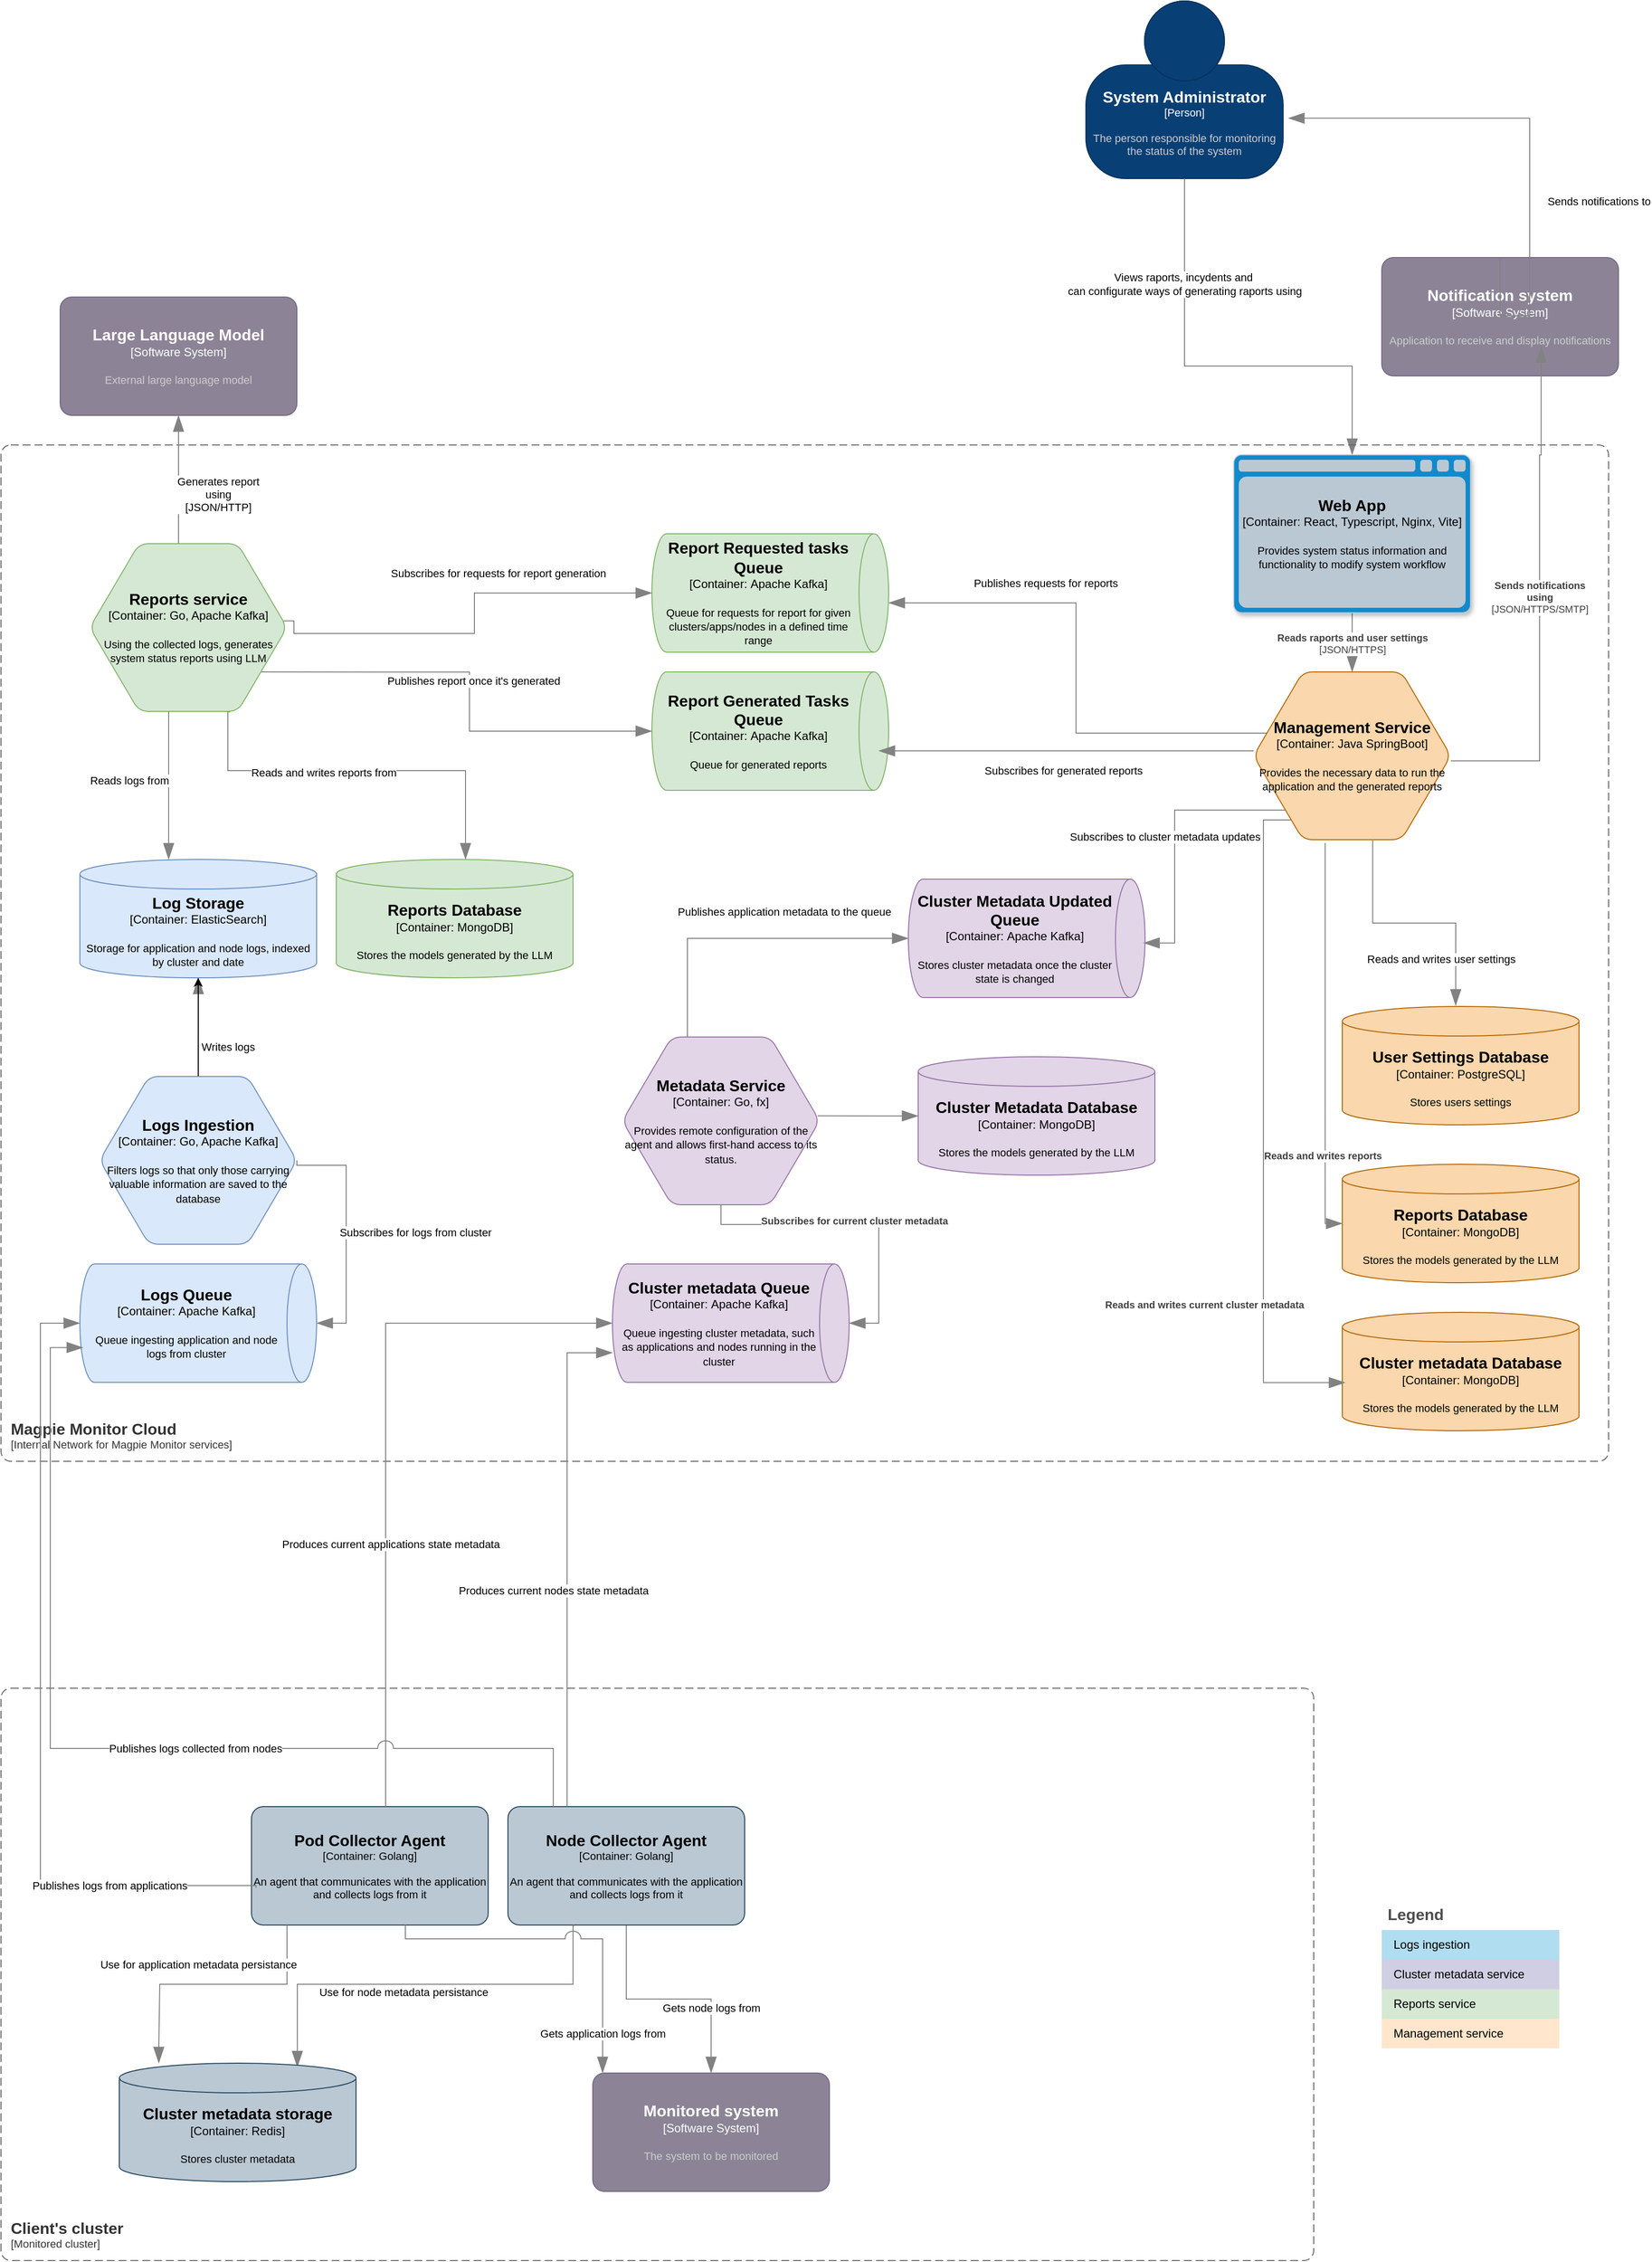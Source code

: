 <mxfile version="24.9.0">
  <diagram name="Strona-1" id="r-6NvSKqyRKvIeXgEale">
    <mxGraphModel dx="5794" dy="6162" grid="1" gridSize="10" guides="1" tooltips="1" connect="1" arrows="1" fold="1" page="1" pageScale="1" pageWidth="827" pageHeight="1169" math="0" shadow="0">
      <root>
        <mxCell id="0" />
        <mxCell id="1" parent="0" />
        <object placeholders="1" c4Name="System Administrator" c4Type="Person" c4Description="The person responsible for monitoring the status of the system" label="&lt;font style=&quot;font-size: 16px&quot;&gt;&lt;b&gt;%c4Name%&lt;/b&gt;&lt;/font&gt;&lt;div&gt;[%c4Type%]&lt;/div&gt;&lt;br&gt;&lt;div&gt;&lt;font style=&quot;font-size: 11px&quot;&gt;&lt;font color=&quot;#cccccc&quot;&gt;%c4Description%&lt;/font&gt;&lt;/div&gt;" id="ZAhxkZwERCSujFTvZFaI-46">
          <mxCell style="html=1;fontSize=11;dashed=0;whiteSpace=wrap;fillColor=#083F75;strokeColor=#06315C;fontColor=#ffffff;shape=mxgraph.c4.person2;align=center;metaEdit=1;points=[[0.5,0,0],[1,0.5,0],[1,0.75,0],[0.75,1,0],[0.5,1,0],[0.25,1,0],[0,0.75,0],[0,0.5,0]];resizable=0;" parent="1" vertex="1">
            <mxGeometry x="1010" y="-280" width="200" height="180" as="geometry" />
          </mxCell>
        </object>
        <object placeholders="1" c4Name="Monitored system" c4Type="Software System" c4Description="The system to be monitored" label="&lt;font style=&quot;font-size: 16px&quot;&gt;&lt;b&gt;%c4Name%&lt;/b&gt;&lt;/font&gt;&lt;div&gt;[%c4Type%]&lt;/div&gt;&lt;br&gt;&lt;div&gt;&lt;font style=&quot;font-size: 11px&quot;&gt;&lt;font color=&quot;#cccccc&quot;&gt;%c4Description%&lt;/font&gt;&lt;/div&gt;" id="ZAhxkZwERCSujFTvZFaI-48">
          <mxCell style="rounded=1;whiteSpace=wrap;html=1;labelBackgroundColor=none;fillColor=#8C8496;fontColor=#ffffff;align=center;arcSize=10;strokeColor=#736782;metaEdit=1;resizable=0;points=[[0.25,0,0],[0.5,0,0],[0.75,0,0],[1,0.25,0],[1,0.5,0],[1,0.75,0],[0.75,1,0],[0.5,1,0],[0.25,1,0],[0,0.75,0],[0,0.5,0],[0,0.25,0]];" parent="1" vertex="1">
            <mxGeometry x="510" y="1820" width="240" height="120" as="geometry" />
          </mxCell>
        </object>
        <object placeholders="1" c4Type="Relationship" id="ZAhxkZwERCSujFTvZFaI-51">
          <mxCell style="endArrow=blockThin;html=1;fontSize=10;fontColor=#404040;strokeWidth=1;endFill=1;strokeColor=#828282;elbow=vertical;metaEdit=1;endSize=14;startSize=14;jumpStyle=arc;jumpSize=16;rounded=0;edgeStyle=orthogonalEdgeStyle;exitX=0.5;exitY=1;exitDx=0;exitDy=0;exitPerimeter=0;entryX=0.5;entryY=0;entryDx=0;entryDy=0;entryPerimeter=0;" parent="1" source="ZAhxkZwERCSujFTvZFaI-46" target="XUKh5Vn-OZLaP5JAbogg-2" edge="1">
            <mxGeometry width="240" relative="1" as="geometry">
              <mxPoint x="260" y="300" as="sourcePoint" />
              <mxPoint x="1280" y="220" as="targetPoint" />
              <Array as="points">
                <mxPoint x="1110" y="90" />
                <mxPoint x="1280" y="90" />
              </Array>
            </mxGeometry>
          </mxCell>
        </object>
        <mxCell id="ZAhxkZwERCSujFTvZFaI-52" value="&lt;div&gt;Views raports, incydents and&amp;nbsp;&lt;/div&gt;&lt;div&gt;can configurate ways of generating raports using&lt;/div&gt;" style="edgeLabel;html=1;align=center;verticalAlign=middle;resizable=0;points=[];" parent="ZAhxkZwERCSujFTvZFaI-51" connectable="0" vertex="1">
          <mxGeometry x="-0.523" y="-1" relative="1" as="geometry">
            <mxPoint x="1" y="-1" as="offset" />
          </mxGeometry>
        </mxCell>
        <object placeholders="1" c4Type="Relationship" id="ZAhxkZwERCSujFTvZFaI-53">
          <mxCell style="endArrow=blockThin;html=1;fontSize=10;fontColor=#404040;strokeWidth=1;endFill=1;strokeColor=#828282;elbow=vertical;metaEdit=1;endSize=14;startSize=14;jumpStyle=arc;jumpSize=16;rounded=0;edgeStyle=orthogonalEdgeStyle;entryX=0.5;entryY=0;entryDx=0;entryDy=0;entryPerimeter=0;exitX=0.5;exitY=1;exitDx=0;exitDy=0;exitPerimeter=0;" parent="1" source="ZAhxkZwERCSujFTvZFaI-62" target="ZAhxkZwERCSujFTvZFaI-48" edge="1">
            <mxGeometry width="240" relative="1" as="geometry">
              <mxPoint x="329" y="1030" as="sourcePoint" />
              <mxPoint x="724" y="610" as="targetPoint" />
            </mxGeometry>
          </mxCell>
        </object>
        <mxCell id="ZAhxkZwERCSujFTvZFaI-54" value="Gets node logs from" style="edgeLabel;html=1;align=center;verticalAlign=middle;resizable=0;points=[];" parent="ZAhxkZwERCSujFTvZFaI-53" connectable="0" vertex="1">
          <mxGeometry x="-0.182" y="-4" relative="1" as="geometry">
            <mxPoint x="64" y="5" as="offset" />
          </mxGeometry>
        </mxCell>
        <object placeholders="1" c4Name="Notification system" c4Type="Software System" c4Description="Application to receive and display notifications " label="&lt;font style=&quot;font-size: 16px&quot;&gt;&lt;b&gt;%c4Name%&lt;/b&gt;&lt;/font&gt;&lt;div&gt;[%c4Type%]&lt;/div&gt;&lt;br&gt;&lt;div&gt;&lt;font style=&quot;font-size: 11px&quot;&gt;&lt;font color=&quot;#cccccc&quot;&gt;%c4Description%&lt;/font&gt;&lt;/div&gt;" id="ZAhxkZwERCSujFTvZFaI-59">
          <mxCell style="rounded=1;whiteSpace=wrap;html=1;labelBackgroundColor=none;fillColor=#8C8496;fontColor=#ffffff;align=center;arcSize=10;strokeColor=#736782;metaEdit=1;resizable=0;points=[[0.25,0,0],[0.5,0,0],[0.75,0,0],[1,0.25,0],[1,0.5,0],[1,0.75,0],[0.75,1,0],[0.5,1,0],[0.25,1,0],[0,0.75,0],[0,0.5,0],[0,0.25,0]];" parent="1" vertex="1">
            <mxGeometry x="1310" y="-20" width="240" height="120" as="geometry" />
          </mxCell>
        </object>
        <object placeholders="1" c4Name="Magpie Monitor Cloud" c4Type="SystemScopeBoundary" c4Application="Internal Network for Magpie Monitor services" label="&lt;font style=&quot;font-size: 16px&quot;&gt;&lt;b&gt;&lt;div style=&quot;text-align: left&quot;&gt;%c4Name%&lt;/div&gt;&lt;/b&gt;&lt;/font&gt;&lt;div style=&quot;text-align: left&quot;&gt;[%c4Application%]&lt;/div&gt;" id="ZAhxkZwERCSujFTvZFaI-61">
          <mxCell style="rounded=1;fontSize=11;whiteSpace=wrap;html=1;dashed=1;arcSize=20;fillColor=none;strokeColor=#666666;fontColor=#333333;labelBackgroundColor=none;align=left;verticalAlign=bottom;labelBorderColor=none;spacingTop=0;spacing=10;dashPattern=8 4;metaEdit=1;rotatable=0;perimeter=rectanglePerimeter;noLabel=0;labelPadding=0;allowArrows=0;connectable=0;expand=0;recursiveResize=0;editable=1;pointerEvents=0;absoluteArcSize=1;points=[[0.25,0,0],[0.5,0,0],[0.75,0,0],[1,0.25,0],[1,0.5,0],[1,0.75,0],[0.75,1,0],[0.5,1,0],[0.25,1,0],[0,0.75,0],[0,0.5,0],[0,0.25,0]];" parent="1" vertex="1">
            <mxGeometry x="-90" y="170" width="1630" height="1030" as="geometry" />
          </mxCell>
        </object>
        <object placeholders="1" c4Name="Node Collector Agent" c4Type="Container" c4Technology="Golang" c4Description="An agent that communicates with the application and collects logs from it" label="&lt;font style=&quot;font-size: 16px&quot;&gt;&lt;b&gt;%c4Name%&lt;/b&gt;&lt;/font&gt;&lt;div&gt;[%c4Type%: %c4Technology%]&lt;/div&gt;&lt;br&gt;&lt;div&gt;&lt;font style=&quot;font-size: 11px&quot;&gt;&lt;font&gt;%c4Description%&lt;/font&gt;&lt;/font&gt;&lt;/div&gt;" id="ZAhxkZwERCSujFTvZFaI-62">
          <mxCell style="rounded=1;whiteSpace=wrap;html=1;fontSize=11;labelBackgroundColor=none;fillColor=#bac8d3;align=center;arcSize=10;strokeColor=#23445d;metaEdit=1;resizable=0;points=[[0.25,0,0],[0.5,0,0],[0.75,0,0],[1,0.25,0],[1,0.5,0],[1,0.75,0],[0.75,1,0],[0.5,1,0],[0.25,1,0],[0,0.75,0],[0,0.5,0],[0,0.25,0]];fontColor=default;" parent="1" vertex="1">
            <mxGeometry x="424" y="1550" width="240" height="120" as="geometry" />
          </mxCell>
        </object>
        <object placeholders="1" c4Name="Large Language Model" c4Type="Software System" c4Description="External large language model " label="&lt;font style=&quot;font-size: 16px&quot;&gt;&lt;b&gt;%c4Name%&lt;/b&gt;&lt;/font&gt;&lt;div&gt;[%c4Type%]&lt;/div&gt;&lt;br&gt;&lt;div&gt;&lt;font style=&quot;font-size: 11px&quot;&gt;&lt;font color=&quot;#cccccc&quot;&gt;%c4Description%&lt;/font&gt;&lt;/div&gt;" id="ZAhxkZwERCSujFTvZFaI-66">
          <mxCell style="rounded=1;whiteSpace=wrap;html=1;labelBackgroundColor=none;fillColor=#8C8496;fontColor=#ffffff;align=center;arcSize=10;strokeColor=#736782;metaEdit=1;resizable=0;points=[[0.25,0,0],[0.5,0,0],[0.75,0,0],[1,0.25,0],[1,0.5,0],[1,0.75,0],[0.75,1,0],[0.5,1,0],[0.25,1,0],[0,0.75,0],[0,0.5,0],[0,0.25,0]];" parent="1" vertex="1">
            <mxGeometry x="-30" y="20" width="240" height="120" as="geometry" />
          </mxCell>
        </object>
        <object placeholders="1" c4Name="Reports Database" c4Type="Container" c4Technology="MongoDB" c4Description="Stores the models generated by the LLM" label="&lt;font style=&quot;font-size: 16px&quot;&gt;&lt;b&gt;%c4Name%&lt;/b&gt;&lt;/font&gt;&lt;div&gt;[%c4Type%:&amp;nbsp;%c4Technology%]&lt;/div&gt;&lt;br&gt;&lt;div&gt;&lt;font style=&quot;font-size: 11px&quot;&gt;&lt;font&gt;%c4Description%&lt;/font&gt;&lt;/font&gt;&lt;/div&gt;" id="ZAhxkZwERCSujFTvZFaI-76">
          <mxCell style="shape=cylinder3;size=15;whiteSpace=wrap;html=1;boundedLbl=1;rounded=0;labelBackgroundColor=none;fillColor=#d5e8d4;fontSize=12;align=center;strokeColor=#82b366;metaEdit=1;points=[[0.5,0,0],[1,0.25,0],[1,0.5,0],[1,0.75,0],[0.5,1,0],[0,0.75,0],[0,0.5,0],[0,0.25,0]];resizable=0;fontColor=default;" parent="1" vertex="1">
            <mxGeometry x="250" y="590" width="240" height="120" as="geometry" />
          </mxCell>
        </object>
        <object placeholders="1" c4Name="User Settings Database" c4Type="Container" c4Technology="PostgreSQL" c4Description="Stores users settings" label="&lt;font style=&quot;font-size: 16px&quot;&gt;&lt;b&gt;%c4Name%&lt;/b&gt;&lt;/font&gt;&lt;div&gt;[%c4Type%:&amp;nbsp;%c4Technology%]&lt;/div&gt;&lt;br&gt;&lt;div&gt;&lt;font style=&quot;font-size: 11px&quot;&gt;&lt;font&gt;%c4Description%&lt;/font&gt;&lt;/font&gt;&lt;/div&gt;" id="ZAhxkZwERCSujFTvZFaI-79">
          <mxCell style="shape=cylinder3;size=15;whiteSpace=wrap;html=1;boundedLbl=1;rounded=0;labelBackgroundColor=none;fillColor=#fad7ac;fontSize=12;align=center;strokeColor=#b46504;metaEdit=1;points=[[0.5,0,0],[1,0.25,0],[1,0.5,0],[1,0.75,0],[0.5,1,0],[0,0.75,0],[0,0.5,0],[0,0.25,0]];resizable=0;fontColor=default;" parent="1" vertex="1">
            <mxGeometry x="1270" y="739" width="240" height="120" as="geometry" />
          </mxCell>
        </object>
        <object placeholders="1" c4Type="Relationship" c4Technology="JSON/HTTPS/SMTP" c4Description="Sends notifications &#xa;using" label="&lt;div style=&quot;text-align: left&quot;&gt;&lt;div style=&quot;text-align: center&quot;&gt;&lt;b&gt;%c4Description%&lt;/b&gt;&lt;/div&gt;&lt;div style=&quot;text-align: center&quot;&gt;[%c4Technology%]&lt;/div&gt;&lt;/div&gt;" id="ZAhxkZwERCSujFTvZFaI-93">
          <mxCell style="endArrow=blockThin;html=1;fontSize=10;fontColor=#404040;strokeWidth=1;endFill=1;strokeColor=#828282;elbow=vertical;metaEdit=1;endSize=14;startSize=14;jumpStyle=arc;jumpSize=16;rounded=0;edgeStyle=orthogonalEdgeStyle;entryX=0.465;entryY=0.998;entryDx=0;entryDy=0;entryPerimeter=0;" parent="1" edge="1">
            <mxGeometry width="240" relative="1" as="geometry">
              <mxPoint x="1380" y="490.1" as="sourcePoint" />
              <mxPoint x="1471.6" y="69.86" as="targetPoint" />
              <Array as="points">
                <mxPoint x="1470" y="490.1" />
                <mxPoint x="1470" y="180.1" />
                <mxPoint x="1472" y="180.1" />
              </Array>
            </mxGeometry>
          </mxCell>
        </object>
        <object placeholders="1" c4Type="Relationship" c4Technology="JSON/HTTPS" c4Description="Reads raports and user settings" label="&lt;div style=&quot;text-align: left&quot;&gt;&lt;div style=&quot;text-align: center&quot;&gt;&lt;b&gt;%c4Description%&lt;/b&gt;&lt;/div&gt;&lt;div style=&quot;text-align: center&quot;&gt;[%c4Technology%]&lt;/div&gt;&lt;/div&gt;" id="ZAhxkZwERCSujFTvZFaI-94">
          <mxCell style="endArrow=blockThin;html=1;fontSize=10;fontColor=#404040;strokeWidth=1;endFill=1;strokeColor=#828282;elbow=vertical;metaEdit=1;endSize=14;startSize=14;jumpStyle=arc;jumpSize=16;rounded=0;edgeStyle=orthogonalEdgeStyle;exitX=0.5;exitY=1;exitDx=0;exitDy=0;exitPerimeter=0;entryX=0.5;entryY=0;entryDx=0;entryDy=0;entryPerimeter=0;" parent="1" source="XUKh5Vn-OZLaP5JAbogg-2" target="eQmtFs-PxKMfzNlPE_j_-91" edge="1">
            <mxGeometry x="0.009" width="240" relative="1" as="geometry">
              <mxPoint x="1280" y="340" as="sourcePoint" />
              <mxPoint x="1280" y="440" as="targetPoint" />
              <mxPoint as="offset" />
            </mxGeometry>
          </mxCell>
        </object>
        <object placeholders="1" c4Name="Log Storage" c4Type="Container" c4Technology="ElasticSearch" c4Description="Storage for application and node logs, indexed by cluster and date" label="&lt;font style=&quot;font-size: 16px&quot;&gt;&lt;b&gt;%c4Name%&lt;/b&gt;&lt;/font&gt;&lt;div&gt;[%c4Type%:&amp;nbsp;%c4Technology%]&lt;/div&gt;&lt;br&gt;&lt;div&gt;&lt;font style=&quot;font-size: 11px&quot;&gt;&lt;font&gt;%c4Description%&lt;/font&gt;&lt;/font&gt;&lt;/div&gt;" id="D1M34NYYOUFZSW-ZMFoi-1">
          <mxCell style="shape=cylinder3;size=15;whiteSpace=wrap;html=1;boundedLbl=1;rounded=0;labelBackgroundColor=none;fillColor=#dae8fc;fontSize=12;align=center;strokeColor=#6c8ebf;metaEdit=1;points=[[0.5,0,0],[1,0.25,0],[1,0.5,0],[1,0.75,0],[0.5,1,0],[0,0.75,0],[0,0.5,0],[0,0.25,0]];resizable=0;" parent="1" vertex="1">
            <mxGeometry x="-10" y="590" width="240" height="120" as="geometry" />
          </mxCell>
        </object>
        <object placeholders="1" c4Name="Logs Queue" c4Type="Container" c4Technology="Apache Kafka" c4Description="Queue ingesting application and node logs from cluster" label="&lt;font style=&quot;font-size: 16px&quot;&gt;&lt;b&gt;%c4Name%&lt;/b&gt;&lt;/font&gt;&lt;div&gt;[%c4Type%:&amp;nbsp;%c4Technology%]&lt;/div&gt;&lt;br&gt;&lt;div&gt;&lt;font style=&quot;font-size: 11px&quot;&gt;&lt;font&gt;%c4Description%&lt;/font&gt;&lt;/font&gt;&lt;/div&gt;" id="eQmtFs-PxKMfzNlPE_j_-2">
          <mxCell style="shape=cylinder3;size=15;direction=south;whiteSpace=wrap;html=1;boundedLbl=1;rounded=0;labelBackgroundColor=none;fillColor=#dae8fc;fontSize=12;align=center;strokeColor=#6c8ebf;metaEdit=1;points=[[0.5,0,0],[1,0.25,0],[1,0.5,0],[1,0.75,0],[0.5,1,0],[0,0.75,0],[0,0.5,0],[0,0.25,0]];resizable=0;fontColor=default;" parent="1" vertex="1">
            <mxGeometry x="-10" y="1000" width="240" height="120" as="geometry" />
          </mxCell>
        </object>
        <object placeholders="1" c4Name="Client&#39;s cluster" c4Type="SystemScopeBoundary" c4Application="Monitored cluster" label="&lt;font style=&quot;font-size: 16px&quot;&gt;&lt;b&gt;&lt;div style=&quot;text-align: left&quot;&gt;%c4Name%&lt;/div&gt;&lt;/b&gt;&lt;/font&gt;&lt;div style=&quot;text-align: left&quot;&gt;[%c4Application%]&lt;/div&gt;" id="eQmtFs-PxKMfzNlPE_j_-3">
          <mxCell style="rounded=1;fontSize=11;whiteSpace=wrap;html=1;dashed=1;arcSize=20;fillColor=none;strokeColor=#666666;fontColor=#333333;labelBackgroundColor=none;align=left;verticalAlign=bottom;labelBorderColor=none;spacingTop=0;spacing=10;dashPattern=8 4;metaEdit=1;rotatable=0;perimeter=rectanglePerimeter;noLabel=0;labelPadding=0;allowArrows=0;connectable=0;expand=0;recursiveResize=0;editable=1;pointerEvents=0;absoluteArcSize=1;points=[[0.25,0,0],[0.5,0,0],[0.75,0,0],[1,0.25,0],[1,0.5,0],[1,0.75,0],[0.75,1,0],[0.5,1,0],[0.25,1,0],[0,0.75,0],[0,0.5,0],[0,0.25,0]];" parent="1" vertex="1">
            <mxGeometry x="-90" y="1430" width="1331" height="580" as="geometry" />
          </mxCell>
        </object>
        <object placeholders="1" c4Name="Pod Collector Agent" c4Type="Container" c4Technology="Golang" c4Description="An agent that communicates with the application and collects logs from it" label="&lt;font style=&quot;font-size: 16px&quot;&gt;&lt;b&gt;%c4Name%&lt;/b&gt;&lt;/font&gt;&lt;div&gt;[%c4Type%: %c4Technology%]&lt;/div&gt;&lt;br&gt;&lt;div&gt;&lt;font style=&quot;font-size: 11px&quot;&gt;&lt;font&gt;%c4Description%&lt;/font&gt;&lt;/font&gt;&lt;/div&gt;" id="eQmtFs-PxKMfzNlPE_j_-4">
          <mxCell style="rounded=1;whiteSpace=wrap;html=1;fontSize=11;labelBackgroundColor=none;fillColor=#bac8d3;align=center;arcSize=10;strokeColor=#23445d;metaEdit=1;resizable=0;points=[[0.25,0,0],[0.5,0,0],[0.75,0,0],[1,0.25,0],[1,0.5,0],[1,0.75,0],[0.75,1,0],[0.5,1,0],[0.25,1,0],[0,0.75,0],[0,0.5,0],[0,0.25,0]];fontColor=default;" parent="1" vertex="1">
            <mxGeometry x="164" y="1550" width="240" height="120" as="geometry" />
          </mxCell>
        </object>
        <object placeholders="1" c4Name="Cluster metadata Queue" c4Type="Container" c4Technology="Apache Kafka" c4Description="Queue ingesting cluster metadata, such as applications and nodes running in the cluster" label="&lt;font style=&quot;font-size: 16px&quot;&gt;&lt;b&gt;%c4Name%&lt;/b&gt;&lt;/font&gt;&lt;div&gt;[%c4Type%:&amp;nbsp;%c4Technology%]&lt;/div&gt;&lt;br&gt;&lt;div&gt;&lt;font style=&quot;font-size: 11px&quot;&gt;&lt;font&gt;%c4Description%&lt;/font&gt;&lt;/font&gt;&lt;/div&gt;" id="eQmtFs-PxKMfzNlPE_j_-6">
          <mxCell style="shape=cylinder3;size=15;direction=south;whiteSpace=wrap;html=1;boundedLbl=1;rounded=0;labelBackgroundColor=none;fillColor=#e1d5e7;fontSize=12;align=center;strokeColor=#9673a6;metaEdit=1;points=[[0.5,0,0],[1,0.25,0],[1,0.5,0],[1,0.75,0],[0.5,1,0],[0,0.75,0],[0,0.5,0],[0,0.25,0]];resizable=0;fontColor=default;" parent="1" vertex="1">
            <mxGeometry x="530" y="1000" width="240" height="120" as="geometry" />
          </mxCell>
        </object>
        <object placeholders="1" c4Name="Report Requested tasks Queue" c4Type="Container" c4Technology="Apache Kafka" c4Description="Queue for requests for report for given clusters/apps/nodes in a defined time range" label="&lt;font style=&quot;font-size: 16px&quot;&gt;&lt;b&gt;%c4Name%&lt;/b&gt;&lt;/font&gt;&lt;div&gt;[%c4Type%:&amp;nbsp;%c4Technology%]&lt;/div&gt;&lt;br&gt;&lt;div&gt;&lt;font style=&quot;font-size: 11px&quot;&gt;&lt;font&gt;%c4Description%&lt;/font&gt;&lt;/font&gt;&lt;/div&gt;" id="eQmtFs-PxKMfzNlPE_j_-12">
          <mxCell style="shape=cylinder3;size=15;direction=south;whiteSpace=wrap;html=1;boundedLbl=1;rounded=0;labelBackgroundColor=none;fillColor=#d5e8d4;fontSize=12;align=center;strokeColor=#82b366;metaEdit=1;points=[[0.5,0,0],[1,0.25,0],[1,0.5,0],[1,0.75,0],[0.5,1,0],[0,0.75,0],[0,0.5,0],[0,0.25,0]];resizable=0;fontColor=default;" parent="1" vertex="1">
            <mxGeometry x="570" y="260" width="240" height="120" as="geometry" />
          </mxCell>
        </object>
        <object placeholders="1" c4Name="Report Generated Tasks Queue" c4Type="Container" c4Technology="Apache Kafka" c4Description="Queue for generated reports" label="&lt;font style=&quot;font-size: 16px&quot;&gt;&lt;b&gt;%c4Name%&lt;/b&gt;&lt;/font&gt;&lt;div&gt;[%c4Type%:&amp;nbsp;%c4Technology%]&lt;/div&gt;&lt;br&gt;&lt;div&gt;&lt;font style=&quot;font-size: 11px&quot;&gt;&lt;font&gt;%c4Description%&lt;/font&gt;&lt;/font&gt;&lt;/div&gt;" id="eQmtFs-PxKMfzNlPE_j_-13">
          <mxCell style="shape=cylinder3;size=15;direction=south;whiteSpace=wrap;html=1;boundedLbl=1;rounded=0;labelBackgroundColor=none;fillColor=#d5e8d4;fontSize=12;align=center;strokeColor=#82b366;metaEdit=1;points=[[0.5,0,0],[1,0.25,0],[1,0.5,0],[1,0.75,0],[0.5,1,0],[0,0.75,0],[0,0.5,0],[0,0.25,0]];resizable=0;fontColor=default;" parent="1" vertex="1">
            <mxGeometry x="570" y="400" width="240" height="120" as="geometry" />
          </mxCell>
        </object>
        <object placeholders="1" c4Type="Relationship" id="eQmtFs-PxKMfzNlPE_j_-20">
          <mxCell style="endArrow=blockThin;html=1;fontSize=10;fontColor=#404040;strokeWidth=1;endFill=1;strokeColor=#828282;elbow=vertical;metaEdit=1;endSize=14;startSize=14;jumpStyle=arc;jumpSize=16;rounded=0;edgeStyle=orthogonalEdgeStyle;entryX=0.5;entryY=1;entryDx=0;entryDy=0;entryPerimeter=0;exitX=0.5;exitY=0;exitDx=0;exitDy=0;exitPerimeter=0;" parent="1" source="eQmtFs-PxKMfzNlPE_j_-86" target="ZAhxkZwERCSujFTvZFaI-66" edge="1">
            <mxGeometry width="240" relative="1" as="geometry">
              <mxPoint x="-10" y="390" as="sourcePoint" />
              <mxPoint x="-210" y="560" as="targetPoint" />
              <Array as="points">
                <mxPoint x="90" y="270" />
              </Array>
            </mxGeometry>
          </mxCell>
        </object>
        <mxCell id="eQmtFs-PxKMfzNlPE_j_-24" value="Generates report &lt;br&gt;using&lt;br&gt;&lt;div&gt;[JSON/HTTP]&lt;/div&gt;" style="edgeLabel;html=1;align=center;verticalAlign=middle;resizable=0;points=[];" parent="eQmtFs-PxKMfzNlPE_j_-20" vertex="1" connectable="0">
          <mxGeometry x="0.072" y="5" relative="1" as="geometry">
            <mxPoint x="45" y="15" as="offset" />
          </mxGeometry>
        </mxCell>
        <object placeholders="1" c4Type="Relationship" id="eQmtFs-PxKMfzNlPE_j_-28">
          <mxCell style="endArrow=blockThin;html=1;fontSize=10;fontColor=#404040;strokeWidth=1;endFill=1;strokeColor=#828282;elbow=vertical;metaEdit=1;endSize=14;startSize=14;jumpStyle=arc;jumpSize=16;rounded=0;edgeStyle=orthogonalEdgeStyle;" parent="1" target="eQmtFs-PxKMfzNlPE_j_-34" edge="1">
            <mxGeometry width="240" relative="1" as="geometry">
              <mxPoint x="606" y="790" as="sourcePoint" />
              <mxPoint x="880" y="620" as="targetPoint" />
              <Array as="points">
                <mxPoint x="606" y="670" />
              </Array>
            </mxGeometry>
          </mxCell>
        </object>
        <mxCell id="eQmtFs-PxKMfzNlPE_j_-29" value="&lt;div&gt;&lt;font&gt;Publishes application metadata to the queue&lt;/font&gt;&lt;/div&gt;&lt;div&gt;&lt;font&gt;&lt;br&gt;&lt;/font&gt;&lt;/div&gt;" style="edgeLabel;html=1;align=center;verticalAlign=middle;resizable=0;points=[];" parent="eQmtFs-PxKMfzNlPE_j_-28" vertex="1" connectable="0">
          <mxGeometry x="0.198" y="-3" relative="1" as="geometry">
            <mxPoint x="12" y="-23" as="offset" />
          </mxGeometry>
        </mxCell>
        <object placeholders="1" c4Name="Cluster Metadata Updated Queue" c4Type="Container" c4Technology="Apache Kafka" c4Description="Stores cluster metadata once the cluster state is changed" label="&lt;font style=&quot;font-size: 16px&quot;&gt;&lt;b&gt;%c4Name%&lt;/b&gt;&lt;/font&gt;&lt;div&gt;[%c4Type%:&amp;nbsp;%c4Technology%]&lt;/div&gt;&lt;br&gt;&lt;div&gt;&lt;font style=&quot;font-size: 11px&quot;&gt;&lt;font&gt;%c4Description%&lt;/font&gt;&lt;/font&gt;&lt;/div&gt;" id="eQmtFs-PxKMfzNlPE_j_-34">
          <mxCell style="shape=cylinder3;size=15;direction=south;whiteSpace=wrap;html=1;boundedLbl=1;rounded=0;labelBackgroundColor=none;fillColor=#e1d5e7;fontSize=12;align=center;strokeColor=#9673a6;metaEdit=1;points=[[0.5,0,0],[1,0.25,0],[1,0.5,0],[1,0.75,0],[0.5,1,0],[0,0.75,0],[0,0.5,0],[0,0.25,0]];resizable=0;fontColor=default;" parent="1" vertex="1">
            <mxGeometry x="830" y="610" width="240" height="120" as="geometry" />
          </mxCell>
        </object>
        <object placeholders="1" c4Type="Relationship" id="eQmtFs-PxKMfzNlPE_j_-35">
          <mxCell style="endArrow=blockThin;html=1;fontSize=10;fontColor=#404040;strokeWidth=1;endFill=1;strokeColor=#828282;elbow=vertical;metaEdit=1;endSize=14;startSize=14;jumpStyle=arc;jumpSize=16;rounded=0;edgeStyle=orthogonalEdgeStyle;entryX=0.539;entryY=0.007;entryDx=0;entryDy=0;entryPerimeter=0;" parent="1" source="eQmtFs-PxKMfzNlPE_j_-91" target="eQmtFs-PxKMfzNlPE_j_-34" edge="1">
            <mxGeometry width="240" relative="1" as="geometry">
              <mxPoint x="1160" y="540.034" as="sourcePoint" />
              <mxPoint x="1130" y="680" as="targetPoint" />
              <Array as="points">
                <mxPoint x="1100" y="540" />
                <mxPoint x="1100" y="675" />
              </Array>
            </mxGeometry>
          </mxCell>
        </object>
        <mxCell id="eQmtFs-PxKMfzNlPE_j_-36" value="Subscribes to cluster metadata updates" style="edgeLabel;html=1;align=center;verticalAlign=middle;resizable=0;points=[];" parent="eQmtFs-PxKMfzNlPE_j_-35" vertex="1" connectable="0">
          <mxGeometry x="-0.013" y="-6" relative="1" as="geometry">
            <mxPoint x="-4" y="2" as="offset" />
          </mxGeometry>
        </mxCell>
        <object placeholders="1" c4Type="Relationship" id="eQmtFs-PxKMfzNlPE_j_-38">
          <mxCell style="endArrow=blockThin;html=1;fontSize=10;fontColor=#404040;strokeWidth=1;endFill=1;strokeColor=#828282;elbow=vertical;metaEdit=1;endSize=14;startSize=14;jumpStyle=arc;jumpSize=16;rounded=0;edgeStyle=orthogonalEdgeStyle;exitX=0.983;exitY=0.46;exitDx=0;exitDy=0;exitPerimeter=0;" parent="1" source="eQmtFs-PxKMfzNlPE_j_-86" edge="1">
            <mxGeometry width="240" relative="1" as="geometry">
              <mxPoint x="230" y="360" as="sourcePoint" />
              <mxPoint x="570" y="320" as="targetPoint" />
              <Array as="points">
                <mxPoint x="207" y="361" />
                <mxPoint x="390" y="361" />
                <mxPoint x="390" y="320" />
              </Array>
            </mxGeometry>
          </mxCell>
        </object>
        <object placeholders="1" c4Type="Relationship" id="eQmtFs-PxKMfzNlPE_j_-39">
          <mxCell style="endArrow=blockThin;html=1;fontSize=10;fontColor=#404040;strokeWidth=1;endFill=1;strokeColor=#828282;elbow=vertical;metaEdit=1;endSize=14;startSize=14;jumpStyle=arc;jumpSize=16;rounded=0;edgeStyle=orthogonalEdgeStyle;exitX=0.857;exitY=0.765;exitDx=0;exitDy=0;exitPerimeter=0;" parent="1" source="eQmtFs-PxKMfzNlPE_j_-86" target="eQmtFs-PxKMfzNlPE_j_-13" edge="1">
            <mxGeometry width="240" relative="1" as="geometry">
              <mxPoint x="230" y="410" as="sourcePoint" />
              <mxPoint x="470" y="410" as="targetPoint" />
            </mxGeometry>
          </mxCell>
        </object>
        <mxCell id="eQmtFs-PxKMfzNlPE_j_-44" value="Publishes report once it&#39;s generated" style="edgeLabel;html=1;align=center;verticalAlign=middle;resizable=0;points=[];" parent="eQmtFs-PxKMfzNlPE_j_-39" vertex="1" connectable="0">
          <mxGeometry x="-0.055" y="1" relative="1" as="geometry">
            <mxPoint x="3" y="6" as="offset" />
          </mxGeometry>
        </mxCell>
        <object placeholders="1" c4Type="Relationship" id="eQmtFs-PxKMfzNlPE_j_-40">
          <mxCell style="endArrow=blockThin;html=1;fontSize=10;fontColor=#404040;strokeWidth=1;endFill=1;strokeColor=#828282;elbow=vertical;metaEdit=1;endSize=14;startSize=14;jumpStyle=arc;jumpSize=16;rounded=0;edgeStyle=orthogonalEdgeStyle;" parent="1" edge="1">
            <mxGeometry width="240" relative="1" as="geometry">
              <mxPoint x="1180" y="480" as="sourcePoint" />
              <mxPoint x="800" y="480" as="targetPoint" />
              <Array as="points">
                <mxPoint x="810" y="480" />
              </Array>
            </mxGeometry>
          </mxCell>
        </object>
        <mxCell id="eQmtFs-PxKMfzNlPE_j_-48" value="Subscribes for generated reports" style="edgeLabel;html=1;align=center;verticalAlign=middle;resizable=0;points=[];" parent="eQmtFs-PxKMfzNlPE_j_-40" vertex="1" connectable="0">
          <mxGeometry x="0.247" y="2" relative="1" as="geometry">
            <mxPoint x="44" y="18" as="offset" />
          </mxGeometry>
        </mxCell>
        <object placeholders="1" c4Type="Relationship" id="eQmtFs-PxKMfzNlPE_j_-41">
          <mxCell style="endArrow=blockThin;html=1;fontSize=10;fontColor=#404040;strokeWidth=1;endFill=1;strokeColor=#828282;elbow=vertical;metaEdit=1;endSize=14;startSize=14;jumpStyle=arc;jumpSize=16;rounded=0;edgeStyle=orthogonalEdgeStyle;exitX=0.077;exitY=0.358;exitDx=0;exitDy=0;exitPerimeter=0;" parent="1" source="eQmtFs-PxKMfzNlPE_j_-91" target="eQmtFs-PxKMfzNlPE_j_-12" edge="1">
            <mxGeometry width="240" relative="1" as="geometry">
              <mxPoint x="1160.24" y="461.72" as="sourcePoint" />
              <mxPoint x="880" y="430" as="targetPoint" />
              <Array as="points">
                <mxPoint x="1195" y="462" />
                <mxPoint x="1000" y="462" />
                <mxPoint x="1000" y="330" />
              </Array>
            </mxGeometry>
          </mxCell>
        </object>
        <mxCell id="eQmtFs-PxKMfzNlPE_j_-47" value="Publishes requests for reports" style="edgeLabel;html=1;align=center;verticalAlign=middle;resizable=0;points=[];" parent="eQmtFs-PxKMfzNlPE_j_-41" vertex="1" connectable="0">
          <mxGeometry x="0.507" relative="1" as="geometry">
            <mxPoint x="31" y="-20" as="offset" />
          </mxGeometry>
        </mxCell>
        <mxCell id="eQmtFs-PxKMfzNlPE_j_-43" value="Subscribes for requests for report generation" style="edgeLabel;html=1;align=center;verticalAlign=middle;resizable=0;points=[];" parent="1" vertex="1" connectable="0">
          <mxGeometry x="414" y="300.003" as="geometry" />
        </mxCell>
        <object placeholders="1" c4Name="Cluster Metadata Database" c4Type="Container" c4Technology="MongoDB" c4Description="Stores the models generated by the LLM" label="&lt;font style=&quot;font-size: 16px&quot;&gt;&lt;b&gt;%c4Name%&lt;/b&gt;&lt;/font&gt;&lt;div&gt;[%c4Type%:&amp;nbsp;%c4Technology%]&lt;/div&gt;&lt;br&gt;&lt;div&gt;&lt;font style=&quot;font-size: 11px&quot;&gt;&lt;font&gt;%c4Description%&lt;/font&gt;&lt;/font&gt;&lt;/div&gt;" id="eQmtFs-PxKMfzNlPE_j_-49">
          <mxCell style="shape=cylinder3;size=15;whiteSpace=wrap;html=1;boundedLbl=1;rounded=0;labelBackgroundColor=none;fillColor=#e1d5e7;fontSize=12;align=center;strokeColor=#9673a6;metaEdit=1;points=[[0.5,0,0],[1,0.25,0],[1,0.5,0],[1,0.75,0],[0.5,1,0],[0,0.75,0],[0,0.5,0],[0,0.25,0]];resizable=0;fontColor=default;" parent="1" vertex="1">
            <mxGeometry x="840" y="790" width="240" height="120" as="geometry" />
          </mxCell>
        </object>
        <object placeholders="1" c4Name="Reports Database" c4Type="Container" c4Technology="MongoDB" c4Description="Stores the models generated by the LLM" label="&lt;font style=&quot;font-size: 16px&quot;&gt;&lt;b&gt;%c4Name%&lt;/b&gt;&lt;/font&gt;&lt;div&gt;[%c4Type%:&amp;nbsp;%c4Technology%]&lt;/div&gt;&lt;br&gt;&lt;div&gt;&lt;font style=&quot;font-size: 11px&quot;&gt;&lt;font&gt;%c4Description%&lt;/font&gt;&lt;/font&gt;&lt;/div&gt;" id="eQmtFs-PxKMfzNlPE_j_-50">
          <mxCell style="shape=cylinder3;size=15;whiteSpace=wrap;html=1;boundedLbl=1;rounded=0;labelBackgroundColor=none;fillColor=#fad7ac;fontSize=12;align=center;strokeColor=#b46504;metaEdit=1;points=[[0.5,0,0],[1,0.25,0],[1,0.5,0],[1,0.75,0],[0.5,1,0],[0,0.75,0],[0,0.5,0],[0,0.25,0]];resizable=0;fontColor=default;" parent="1" vertex="1">
            <mxGeometry x="1270" y="899" width="240" height="120" as="geometry" />
          </mxCell>
        </object>
        <object placeholders="1" c4Name="Cluster metadata Database" c4Type="Container" c4Technology="MongoDB" c4Description="Stores the models generated by the LLM" label="&lt;font style=&quot;font-size: 16px&quot;&gt;&lt;b&gt;%c4Name%&lt;/b&gt;&lt;/font&gt;&lt;div&gt;[%c4Type%:&amp;nbsp;%c4Technology%]&lt;/div&gt;&lt;br&gt;&lt;div&gt;&lt;font style=&quot;font-size: 11px&quot;&gt;&lt;font&gt;%c4Description%&lt;/font&gt;&lt;/font&gt;&lt;/div&gt;" id="eQmtFs-PxKMfzNlPE_j_-51">
          <mxCell style="shape=cylinder3;size=15;whiteSpace=wrap;html=1;boundedLbl=1;rounded=0;labelBackgroundColor=none;fillColor=#fad7ac;fontSize=12;align=center;strokeColor=#b46504;metaEdit=1;points=[[0.5,0,0],[1,0.25,0],[1,0.5,0],[1,0.75,0],[0.5,1,0],[0,0.75,0],[0,0.5,0],[0,0.25,0]];resizable=0;fontColor=default;" parent="1" vertex="1">
            <mxGeometry x="1270" y="1049" width="240" height="120" as="geometry" />
          </mxCell>
        </object>
        <object placeholders="1" c4Type="Relationship" id="eQmtFs-PxKMfzNlPE_j_-54">
          <mxCell style="endArrow=blockThin;html=1;fontSize=10;fontColor=#404040;strokeWidth=1;endFill=1;strokeColor=#828282;elbow=vertical;metaEdit=1;endSize=14;startSize=14;jumpStyle=arc;jumpSize=16;rounded=0;edgeStyle=orthogonalEdgeStyle;entryX=0;entryY=0.5;entryDx=0;entryDy=0;entryPerimeter=0;exitX=0.99;exitY=0.47;exitDx=0;exitDy=0;exitPerimeter=0;" parent="1" source="eQmtFs-PxKMfzNlPE_j_-90" target="eQmtFs-PxKMfzNlPE_j_-49" edge="1">
            <mxGeometry width="240" relative="1" as="geometry">
              <mxPoint x="770" y="850" as="sourcePoint" />
              <mxPoint x="930" y="820" as="targetPoint" />
            </mxGeometry>
          </mxCell>
        </object>
        <object placeholders="1" c4Type="Relationship" id="eQmtFs-PxKMfzNlPE_j_-55">
          <mxCell style="endArrow=blockThin;html=1;fontSize=10;fontColor=#404040;strokeWidth=1;endFill=1;strokeColor=#828282;elbow=vertical;metaEdit=1;endSize=14;startSize=14;jumpStyle=arc;jumpSize=16;rounded=0;edgeStyle=orthogonalEdgeStyle;exitX=0.711;exitY=1.002;exitDx=0;exitDy=0;exitPerimeter=0;" parent="1" source="eQmtFs-PxKMfzNlPE_j_-86" target="ZAhxkZwERCSujFTvZFaI-76" edge="1">
            <mxGeometry width="240" relative="1" as="geometry">
              <mxPoint x="140" y="450" as="sourcePoint" />
              <mxPoint x="380" y="590" as="targetPoint" />
              <Array as="points">
                <mxPoint x="140" y="440" />
                <mxPoint x="140" y="500" />
                <mxPoint x="381" y="500" />
              </Array>
            </mxGeometry>
          </mxCell>
        </object>
        <mxCell id="eQmtFs-PxKMfzNlPE_j_-89" value="Reads and writes reports from" style="edgeLabel;html=1;align=center;verticalAlign=middle;resizable=0;points=[];" parent="eQmtFs-PxKMfzNlPE_j_-55" vertex="1" connectable="0">
          <mxGeometry x="-0.193" y="-2" relative="1" as="geometry">
            <mxPoint as="offset" />
          </mxGeometry>
        </mxCell>
        <object placeholders="1" c4Type="Relationship" c4Description="Reads and writes reports" label="&lt;div style=&quot;text-align: left&quot;&gt;&lt;div style=&quot;text-align: center&quot;&gt;&lt;b&gt;%c4Description%&lt;/b&gt;&lt;/div&gt;" id="eQmtFs-PxKMfzNlPE_j_-56">
          <mxCell style="endArrow=blockThin;html=1;fontSize=10;fontColor=#404040;strokeWidth=1;endFill=1;strokeColor=#828282;elbow=vertical;metaEdit=1;endSize=14;startSize=14;jumpStyle=arc;jumpSize=16;rounded=0;edgeStyle=orthogonalEdgeStyle;entryX=0;entryY=0.5;entryDx=0;entryDy=0;entryPerimeter=0;exitX=0.363;exitY=1.02;exitDx=0;exitDy=0;exitPerimeter=0;" parent="1" source="eQmtFs-PxKMfzNlPE_j_-91" target="eQmtFs-PxKMfzNlPE_j_-50" edge="1">
            <mxGeometry x="0.571" y="-3" width="240" relative="1" as="geometry">
              <mxPoint x="1220" y="560" as="sourcePoint" />
              <mxPoint x="1220" y="960" as="targetPoint" />
              <Array as="points">
                <mxPoint x="1253" y="959" />
              </Array>
              <mxPoint as="offset" />
            </mxGeometry>
          </mxCell>
        </object>
        <object placeholders="1" c4Type="Relationship" c4Description="Reads and writes current cluster metadata" label="&lt;div style=&quot;text-align: left&quot;&gt;&lt;div style=&quot;text-align: center&quot;&gt;&lt;b&gt;%c4Description%&lt;/b&gt;&lt;/div&gt;" id="eQmtFs-PxKMfzNlPE_j_-57">
          <mxCell style="endArrow=blockThin;html=1;fontSize=10;fontColor=#404040;strokeWidth=1;endFill=1;strokeColor=#828282;elbow=vertical;metaEdit=1;endSize=14;startSize=14;jumpStyle=arc;jumpSize=16;rounded=0;edgeStyle=orthogonalEdgeStyle;entryX=0.012;entryY=0.594;entryDx=0;entryDy=0;entryPerimeter=0;" parent="1" target="eQmtFs-PxKMfzNlPE_j_-51" edge="1">
            <mxGeometry x="0.525" y="-60" width="240" relative="1" as="geometry">
              <mxPoint x="1220" y="550" as="sourcePoint" />
              <mxPoint x="1190" y="1120" as="targetPoint" />
              <Array as="points">
                <mxPoint x="1190" y="1120" />
              </Array>
              <mxPoint as="offset" />
            </mxGeometry>
          </mxCell>
        </object>
        <object placeholders="1" c4Type="Relationship" c4Description="Subscribes for current cluster metadata" label="&lt;div style=&quot;text-align: left&quot;&gt;&lt;div style=&quot;text-align: center&quot;&gt;&lt;b&gt;%c4Description%&lt;/b&gt;&lt;/div&gt;" id="eQmtFs-PxKMfzNlPE_j_-58">
          <mxCell style="endArrow=blockThin;html=1;fontSize=10;fontColor=#404040;strokeWidth=1;endFill=1;strokeColor=#828282;elbow=vertical;metaEdit=1;endSize=14;startSize=14;jumpStyle=arc;jumpSize=16;rounded=0;edgeStyle=orthogonalEdgeStyle;entryX=0.5;entryY=0;entryDx=0;entryDy=0;entryPerimeter=0;exitX=0.5;exitY=1;exitDx=0;exitDy=0;exitPerimeter=0;" parent="1" source="eQmtFs-PxKMfzNlPE_j_-90" target="eQmtFs-PxKMfzNlPE_j_-6" edge="1">
            <mxGeometry width="240" relative="1" as="geometry">
              <mxPoint x="721" y="910" as="sourcePoint" />
              <mxPoint x="960" y="870" as="targetPoint" />
              <Array as="points">
                <mxPoint x="640" y="960" />
                <mxPoint x="721" y="960" />
                <mxPoint x="721" y="956" />
                <mxPoint x="800" y="956" />
                <mxPoint x="800" y="1060" />
              </Array>
            </mxGeometry>
          </mxCell>
        </object>
        <object placeholders="1" c4Type="Relationship" id="eQmtFs-PxKMfzNlPE_j_-59">
          <mxCell style="endArrow=blockThin;html=1;fontSize=10;fontColor=#404040;strokeWidth=1;endFill=1;strokeColor=#828282;elbow=vertical;metaEdit=1;endSize=14;startSize=14;jumpStyle=arc;jumpSize=16;rounded=0;edgeStyle=orthogonalEdgeStyle;exitX=0.25;exitY=0;exitDx=0;exitDy=0;exitPerimeter=0;" parent="1" source="ZAhxkZwERCSujFTvZFaI-62" target="eQmtFs-PxKMfzNlPE_j_-6" edge="1">
            <mxGeometry width="240" relative="1" as="geometry">
              <mxPoint x="550" y="1410" as="sourcePoint" />
              <mxPoint x="484" y="1060" as="targetPoint" />
              <Array as="points">
                <mxPoint x="484" y="1090" />
              </Array>
            </mxGeometry>
          </mxCell>
        </object>
        <mxCell id="eQmtFs-PxKMfzNlPE_j_-60" value="Produces current nodes state metadata" style="edgeLabel;html=1;align=center;verticalAlign=middle;resizable=0;points=[];" parent="eQmtFs-PxKMfzNlPE_j_-59" vertex="1" connectable="0">
          <mxGeometry x="-0.046" y="2" relative="1" as="geometry">
            <mxPoint x="-12" y="22" as="offset" />
          </mxGeometry>
        </mxCell>
        <object placeholders="1" c4Type="Relationship" id="eQmtFs-PxKMfzNlPE_j_-61">
          <mxCell style="endArrow=blockThin;html=1;fontSize=10;fontColor=#404040;strokeWidth=1;endFill=1;strokeColor=#828282;elbow=vertical;metaEdit=1;endSize=14;startSize=14;jumpStyle=arc;jumpSize=16;rounded=0;edgeStyle=orthogonalEdgeStyle;entryX=0.5;entryY=1;entryDx=0;entryDy=0;entryPerimeter=0;" parent="1" target="eQmtFs-PxKMfzNlPE_j_-6" edge="1">
            <mxGeometry width="240" relative="1" as="geometry">
              <mxPoint x="300" y="1550" as="sourcePoint" />
              <mxPoint x="404" y="1370" as="targetPoint" />
              <Array as="points">
                <mxPoint x="300" y="1060" />
              </Array>
            </mxGeometry>
          </mxCell>
        </object>
        <mxCell id="eQmtFs-PxKMfzNlPE_j_-64" value="Produces current applications state metadata" style="edgeLabel;html=1;align=center;verticalAlign=middle;resizable=0;points=[];" parent="1" vertex="1" connectable="0">
          <mxGeometry x="544" y="1309.999" as="geometry">
            <mxPoint x="-239" y="-26" as="offset" />
          </mxGeometry>
        </mxCell>
        <object placeholders="1" c4Type="Relationship" id="eQmtFs-PxKMfzNlPE_j_-65">
          <mxCell style="endArrow=blockThin;html=1;fontSize=10;fontColor=#404040;strokeWidth=1;endFill=1;strokeColor=#828282;elbow=vertical;metaEdit=1;endSize=14;startSize=14;jumpStyle=arc;jumpSize=16;rounded=0;edgeStyle=orthogonalEdgeStyle;entryX=0.5;entryY=1;entryDx=0;entryDy=0;entryPerimeter=0;" parent="1" target="D1M34NYYOUFZSW-ZMFoi-1" edge="1">
            <mxGeometry width="240" relative="1" as="geometry">
              <mxPoint x="110" y="850" as="sourcePoint" />
              <mxPoint x="270" y="780" as="targetPoint" />
            </mxGeometry>
          </mxCell>
        </object>
        <mxCell id="eQmtFs-PxKMfzNlPE_j_-66" value="&lt;div&gt;Writes logs&lt;/div&gt;" style="edgeLabel;html=1;align=center;verticalAlign=middle;resizable=0;points=[];" parent="eQmtFs-PxKMfzNlPE_j_-65" vertex="1" connectable="0">
          <mxGeometry x="0.165" relative="1" as="geometry">
            <mxPoint x="30" y="11" as="offset" />
          </mxGeometry>
        </mxCell>
        <object placeholders="1" c4Type="Relationship" id="eQmtFs-PxKMfzNlPE_j_-67">
          <mxCell style="endArrow=blockThin;html=1;fontSize=10;fontColor=#404040;strokeWidth=1;endFill=1;strokeColor=#828282;elbow=vertical;metaEdit=1;endSize=14;startSize=14;jumpStyle=arc;jumpSize=16;rounded=0;edgeStyle=orthogonalEdgeStyle;entryX=0.5;entryY=1;entryDx=0;entryDy=0;entryPerimeter=0;exitX=0.019;exitY=0.686;exitDx=0;exitDy=0;exitPerimeter=0;" parent="1" source="eQmtFs-PxKMfzNlPE_j_-4" target="eQmtFs-PxKMfzNlPE_j_-2" edge="1">
            <mxGeometry width="240" relative="1" as="geometry">
              <mxPoint x="140" y="1630" as="sourcePoint" />
              <mxPoint x="790" y="1330" as="targetPoint" />
              <Array as="points">
                <mxPoint x="169" y="1630" />
                <mxPoint x="-50" y="1630" />
                <mxPoint x="-50" y="1060" />
              </Array>
            </mxGeometry>
          </mxCell>
        </object>
        <mxCell id="eQmtFs-PxKMfzNlPE_j_-68" value="Publishes logs from applications" style="edgeLabel;html=1;align=center;verticalAlign=middle;resizable=0;points=[];" parent="eQmtFs-PxKMfzNlPE_j_-67" vertex="1" connectable="0">
          <mxGeometry x="0.244" y="1" relative="1" as="geometry">
            <mxPoint x="71" y="296" as="offset" />
          </mxGeometry>
        </mxCell>
        <object placeholders="1" c4Type="Relationship" id="eQmtFs-PxKMfzNlPE_j_-69">
          <mxCell style="endArrow=blockThin;html=1;fontSize=10;fontColor=#404040;strokeWidth=1;endFill=1;strokeColor=#828282;elbow=vertical;metaEdit=1;endSize=14;startSize=14;jumpStyle=arc;jumpSize=16;rounded=0;edgeStyle=orthogonalEdgeStyle;entryX=0.706;entryY=0.987;entryDx=0;entryDy=0;entryPerimeter=0;" parent="1" target="eQmtFs-PxKMfzNlPE_j_-2" edge="1">
            <mxGeometry width="240" relative="1" as="geometry">
              <mxPoint x="470" y="1550" as="sourcePoint" />
              <mxPoint x="620" y="1490" as="targetPoint" />
              <Array as="points">
                <mxPoint x="470" y="1491" />
                <mxPoint x="-40" y="1491" />
                <mxPoint x="-40" y="1085" />
              </Array>
            </mxGeometry>
          </mxCell>
        </object>
        <mxCell id="eQmtFs-PxKMfzNlPE_j_-70" value="Publishes logs collected from nodes" style="edgeLabel;html=1;align=center;verticalAlign=middle;resizable=0;points=[];" parent="eQmtFs-PxKMfzNlPE_j_-69" vertex="1" connectable="0">
          <mxGeometry x="-0.163" relative="1" as="geometry">
            <mxPoint as="offset" />
          </mxGeometry>
        </mxCell>
        <object placeholders="1" c4Type="Relationship" id="eQmtFs-PxKMfzNlPE_j_-73">
          <mxCell style="endArrow=blockThin;html=1;fontSize=10;fontColor=#404040;strokeWidth=1;endFill=1;strokeColor=#828282;elbow=vertical;metaEdit=1;endSize=14;startSize=14;jumpStyle=arc;jumpSize=16;rounded=0;edgeStyle=orthogonalEdgeStyle;" parent="1" edge="1">
            <mxGeometry width="240" relative="1" as="geometry">
              <mxPoint x="200" y="1670" as="sourcePoint" />
              <mxPoint x="70" y="1810" as="targetPoint" />
              <Array as="points">
                <mxPoint x="200" y="1673" />
                <mxPoint x="200" y="1730" />
                <mxPoint x="71" y="1730" />
                <mxPoint x="71" y="1800" />
                <mxPoint x="70" y="1800" />
              </Array>
            </mxGeometry>
          </mxCell>
        </object>
        <mxCell id="eQmtFs-PxKMfzNlPE_j_-81" value="Use for application metadata persistance" style="edgeLabel;html=1;align=center;verticalAlign=middle;resizable=0;points=[];" parent="eQmtFs-PxKMfzNlPE_j_-73" vertex="1" connectable="0">
          <mxGeometry x="-0.06" relative="1" as="geometry">
            <mxPoint x="-23" y="-20" as="offset" />
          </mxGeometry>
        </mxCell>
        <object placeholders="1" c4Type="Relationship" id="eQmtFs-PxKMfzNlPE_j_-74">
          <mxCell style="endArrow=blockThin;html=1;fontSize=10;fontColor=#404040;strokeWidth=1;endFill=1;strokeColor=#828282;elbow=vertical;metaEdit=1;endSize=14;startSize=14;jumpStyle=arc;jumpSize=16;rounded=0;edgeStyle=orthogonalEdgeStyle;entryX=0.877;entryY=0.034;entryDx=0;entryDy=0;entryPerimeter=0;exitX=0.28;exitY=1.005;exitDx=0;exitDy=0;exitPerimeter=0;" parent="1" source="ZAhxkZwERCSujFTvZFaI-62" edge="1">
            <mxGeometry width="240" relative="1" as="geometry">
              <mxPoint x="570" y="1680" as="sourcePoint" />
              <mxPoint x="210.48" y="1814.08" as="targetPoint" />
              <Array as="points">
                <mxPoint x="490" y="1671" />
                <mxPoint x="490" y="1730" />
                <mxPoint x="210" y="1730" />
              </Array>
            </mxGeometry>
          </mxCell>
        </object>
        <object placeholders="1" c4Type="Relationship" id="eQmtFs-PxKMfzNlPE_j_-77">
          <mxCell style="endArrow=blockThin;html=1;fontSize=10;fontColor=#404040;strokeWidth=1;endFill=1;strokeColor=#828282;elbow=vertical;metaEdit=1;endSize=14;startSize=14;jumpStyle=arc;jumpSize=16;rounded=0;edgeStyle=orthogonalEdgeStyle;exitX=0.65;exitY=1;exitDx=0;exitDy=0;exitPerimeter=0;" parent="1" source="eQmtFs-PxKMfzNlPE_j_-4" target="ZAhxkZwERCSujFTvZFaI-48" edge="1">
            <mxGeometry width="240" relative="1" as="geometry">
              <mxPoint x="320" y="1684" as="sourcePoint" />
              <mxPoint x="530" y="1820" as="targetPoint" />
              <Array as="points">
                <mxPoint x="320" y="1684" />
                <mxPoint x="520" y="1684" />
              </Array>
            </mxGeometry>
          </mxCell>
        </object>
        <mxCell id="eQmtFs-PxKMfzNlPE_j_-79" value="Use for node metadata persistance" style="edgeLabel;html=1;align=center;verticalAlign=middle;resizable=0;points=[];" parent="1" connectable="0" vertex="1">
          <mxGeometry x="330.001" y="1740.0" as="geometry">
            <mxPoint x="-12" y="-2" as="offset" />
          </mxGeometry>
        </mxCell>
        <mxCell id="eQmtFs-PxKMfzNlPE_j_-80" value="Gets application logs from" style="edgeLabel;html=1;align=center;verticalAlign=middle;resizable=0;points=[];" parent="1" connectable="0" vertex="1">
          <mxGeometry x="519.995" y="1780.0" as="geometry" />
        </mxCell>
        <object placeholders="1" c4Type="Relationship" id="eQmtFs-PxKMfzNlPE_j_-82">
          <mxCell style="endArrow=blockThin;html=1;fontSize=10;fontColor=#404040;strokeWidth=1;endFill=1;strokeColor=#828282;elbow=vertical;metaEdit=1;endSize=14;startSize=14;jumpStyle=arc;jumpSize=16;rounded=0;edgeStyle=orthogonalEdgeStyle;entryX=0.5;entryY=0;entryDx=0;entryDy=0;entryPerimeter=0;exitX=1;exitY=0.5;exitDx=0;exitDy=0;exitPerimeter=0;" parent="1" source="eQmtFs-PxKMfzNlPE_j_-84" target="eQmtFs-PxKMfzNlPE_j_-2" edge="1">
            <mxGeometry width="240" relative="1" as="geometry">
              <mxPoint x="230" y="910" as="sourcePoint" />
              <mxPoint x="570" y="800" as="targetPoint" />
              <Array as="points">
                <mxPoint x="210" y="900" />
                <mxPoint x="260" y="900" />
                <mxPoint x="260" y="1060" />
              </Array>
            </mxGeometry>
          </mxCell>
        </object>
        <mxCell id="eQmtFs-PxKMfzNlPE_j_-83" value="Subscribes for logs from cluster" style="edgeLabel;html=1;align=center;verticalAlign=middle;resizable=0;points=[];" parent="eQmtFs-PxKMfzNlPE_j_-82" vertex="1" connectable="0">
          <mxGeometry x="0.003" y="1" relative="1" as="geometry">
            <mxPoint x="69" as="offset" />
          </mxGeometry>
        </mxCell>
        <mxCell id="eQmtFs-PxKMfzNlPE_j_-85" value="" style="edgeStyle=orthogonalEdgeStyle;rounded=0;orthogonalLoop=1;jettySize=auto;html=1;exitX=0.5;exitY=0;exitDx=0;exitDy=0;exitPerimeter=0;" parent="1" source="eQmtFs-PxKMfzNlPE_j_-84" target="D1M34NYYOUFZSW-ZMFoi-1" edge="1">
          <mxGeometry relative="1" as="geometry">
            <mxPoint x="120" y="800" as="sourcePoint" />
          </mxGeometry>
        </mxCell>
        <object placeholders="1" c4Name="Logs Ingestion" c4Type="Container" c4Technology="Go, Apache Kafka" c4Description="Filters logs so that only those carrying valuable information are saved to the database" label="&lt;font style=&quot;font-size: 16px&quot;&gt;&lt;b&gt;%c4Name%&lt;/b&gt;&lt;/font&gt;&lt;div&gt;[%c4Type%:&amp;nbsp;%c4Technology%]&lt;/div&gt;&lt;br&gt;&lt;div&gt;&lt;font style=&quot;font-size: 11px&quot;&gt;&lt;font&gt;%c4Description%&lt;/font&gt;&lt;/font&gt;&lt;/div&gt;" id="eQmtFs-PxKMfzNlPE_j_-84">
          <mxCell style="shape=hexagon;size=50;perimeter=hexagonPerimeter2;whiteSpace=wrap;html=1;fixedSize=1;rounded=1;labelBackgroundColor=none;fillColor=#dae8fc;fontSize=12;align=center;strokeColor=#6c8ebf;metaEdit=1;points=[[0.5,0,0],[1,0.25,0],[1,0.5,0],[1,0.75,0],[0.5,1,0],[0,0.75,0],[0,0.5,0],[0,0.25,0]];resizable=0;fontColor=default;" parent="1" vertex="1">
            <mxGeometry x="10" y="810" width="200" height="170" as="geometry" />
          </mxCell>
        </object>
        <object placeholders="1" c4Name="Reports service" c4Type="Container" c4Technology="Go, Apache Kafka" c4Description="Using the collected logs, generates system status reports using LLM" label="&lt;font style=&quot;font-size: 16px&quot;&gt;&lt;b&gt;%c4Name%&lt;/b&gt;&lt;/font&gt;&lt;div&gt;[%c4Type%:&amp;nbsp;%c4Technology%]&lt;/div&gt;&lt;br&gt;&lt;div&gt;&lt;font style=&quot;font-size: 11px;&quot;&gt;&lt;font&gt;%c4Description%&lt;/font&gt;&lt;/font&gt;&lt;/div&gt;" id="eQmtFs-PxKMfzNlPE_j_-86">
          <mxCell style="shape=hexagon;size=50;perimeter=hexagonPerimeter2;whiteSpace=wrap;html=1;fixedSize=1;rounded=1;labelBackgroundColor=none;fillColor=#D5E8D4;fontSize=12;align=center;strokeColor=#82b366;metaEdit=1;points=[[0.5,0,0],[1,0.25,0],[1,0.5,0],[1,0.75,0],[0.5,1,0],[0,0.75,0],[0,0.5,0],[0,0.25,0]];resizable=0;fillStyle=auto;fontColor=default;" parent="1" vertex="1">
            <mxGeometry y="270" width="200" height="170" as="geometry" />
          </mxCell>
        </object>
        <object placeholders="1" c4Type="Relationship" id="eQmtFs-PxKMfzNlPE_j_-87">
          <mxCell style="endArrow=blockThin;html=1;fontSize=10;fontColor=#404040;strokeWidth=1;endFill=1;strokeColor=#828282;elbow=vertical;metaEdit=1;endSize=14;startSize=14;jumpStyle=arc;jumpSize=16;rounded=0;edgeStyle=orthogonalEdgeStyle;" parent="1" edge="1">
            <mxGeometry width="240" relative="1" as="geometry">
              <mxPoint x="80" y="440" as="sourcePoint" />
              <mxPoint x="80" y="590" as="targetPoint" />
            </mxGeometry>
          </mxCell>
        </object>
        <mxCell id="eQmtFs-PxKMfzNlPE_j_-88" value="Reads logs from" style="edgeLabel;html=1;align=center;verticalAlign=middle;resizable=0;points=[];" parent="1" vertex="1" connectable="0">
          <mxGeometry x="40" y="520.003" as="geometry">
            <mxPoint y="-10" as="offset" />
          </mxGeometry>
        </mxCell>
        <object placeholders="1" c4Name="Metadata Service" c4Type="Container" c4Technology="Go, fx" c4Description="Provides remote configuration of the agent and allows first-hand access to its status." label="&lt;font style=&quot;font-size: 16px&quot;&gt;&lt;b&gt;%c4Name%&lt;/b&gt;&lt;/font&gt;&lt;div&gt;[%c4Type%:&amp;nbsp;%c4Technology%]&lt;/div&gt;&lt;br&gt;&lt;div&gt;&lt;font style=&quot;font-size: 11px&quot;&gt;&lt;font&gt;%c4Description%&lt;/font&gt;&lt;/font&gt;&lt;/div&gt;" id="eQmtFs-PxKMfzNlPE_j_-90">
          <mxCell style="shape=hexagon;size=50;perimeter=hexagonPerimeter2;whiteSpace=wrap;html=1;fixedSize=1;rounded=1;labelBackgroundColor=none;fillColor=#e1d5e7;fontSize=12;align=center;strokeColor=#9673a6;metaEdit=1;points=[[0.5,0,0],[1,0.25,0],[1,0.5,0],[1,0.75,0],[0.5,1,0],[0,0.75,0],[0,0.5,0],[0,0.25,0]];resizable=0;fontColor=default;" parent="1" vertex="1">
            <mxGeometry x="540" y="770" width="200" height="170" as="geometry" />
          </mxCell>
        </object>
        <object placeholders="1" c4Name="Management Service" c4Type="Container" c4Technology="Java SpringBoot" c4Description="Provides the necessary data to run the application and the generated reports" label="&lt;font style=&quot;font-size: 16px&quot;&gt;&lt;b&gt;%c4Name%&lt;/b&gt;&lt;/font&gt;&lt;div&gt;[%c4Type%:&amp;nbsp;%c4Technology%]&lt;/div&gt;&lt;br&gt;&lt;div&gt;&lt;font style=&quot;font-size: 11px&quot;&gt;&lt;font&gt;%c4Description%&lt;/font&gt;&lt;/font&gt;&lt;/div&gt;" id="eQmtFs-PxKMfzNlPE_j_-91">
          <mxCell style="shape=hexagon;size=50;perimeter=hexagonPerimeter2;whiteSpace=wrap;html=1;fixedSize=1;rounded=1;labelBackgroundColor=none;fillColor=#fad7ac;fontSize=12;align=center;strokeColor=#b46504;metaEdit=1;points=[[0.5,0,0],[1,0.25,0],[1,0.5,0],[1,0.75,0],[0.5,1,0],[0,0.75,0],[0,0.5,0],[0,0.25,0]];resizable=0;fontColor=default;" parent="1" vertex="1">
            <mxGeometry x="1180" y="400" width="200" height="170" as="geometry" />
          </mxCell>
        </object>
        <object placeholders="1" c4Type="Relationship" id="eQmtFs-PxKMfzNlPE_j_-94">
          <mxCell style="endArrow=blockThin;html=1;fontSize=10;fontColor=#404040;strokeWidth=1;endFill=1;strokeColor=#828282;elbow=vertical;metaEdit=1;endSize=14;startSize=14;jumpStyle=arc;jumpSize=16;rounded=0;edgeStyle=orthogonalEdgeStyle;entryX=0.479;entryY=-0.007;entryDx=0;entryDy=0;entryPerimeter=0;exitX=0.604;exitY=0.999;exitDx=0;exitDy=0;exitPerimeter=0;" parent="1" source="eQmtFs-PxKMfzNlPE_j_-91" target="ZAhxkZwERCSujFTvZFaI-79" edge="1">
            <mxGeometry width="240" relative="1" as="geometry">
              <mxPoint x="850" y="810" as="sourcePoint" />
              <mxPoint x="1090" y="810" as="targetPoint" />
            </mxGeometry>
          </mxCell>
        </object>
        <mxCell id="eQmtFs-PxKMfzNlPE_j_-95" value="Reads and writes user settings" style="edgeLabel;html=1;align=center;verticalAlign=middle;resizable=0;points=[];" parent="eQmtFs-PxKMfzNlPE_j_-94" vertex="1" connectable="0">
          <mxGeometry x="-0.426" y="-2" relative="1" as="geometry">
            <mxPoint x="71" y="48" as="offset" />
          </mxGeometry>
        </mxCell>
        <object placeholders="1" c4Type="Relationship" id="sUVE6fSOr7LZlt9xrACl-1">
          <mxCell style="endArrow=blockThin;html=1;fontSize=10;fontColor=#404040;strokeWidth=1;endFill=1;strokeColor=#828282;elbow=vertical;metaEdit=1;endSize=14;startSize=14;jumpStyle=arc;jumpSize=16;rounded=0;edgeStyle=orthogonalEdgeStyle;entryX=1.026;entryY=0.66;entryDx=0;entryDy=0;entryPerimeter=0;exitX=0.5;exitY=0;exitDx=0;exitDy=0;exitPerimeter=0;" parent="1" source="ZAhxkZwERCSujFTvZFaI-59" target="ZAhxkZwERCSujFTvZFaI-46" edge="1">
            <mxGeometry width="240" relative="1" as="geometry">
              <mxPoint x="1350" y="380" as="sourcePoint" />
              <mxPoint x="1590" y="380" as="targetPoint" />
              <Array as="points">
                <mxPoint x="1460" y="39" />
              </Array>
            </mxGeometry>
          </mxCell>
        </object>
        <mxCell id="sUVE6fSOr7LZlt9xrACl-2" value="Sends notifications to" style="edgeLabel;html=1;align=center;verticalAlign=middle;resizable=0;points=[];" parent="sUVE6fSOr7LZlt9xrACl-1" vertex="1" connectable="0">
          <mxGeometry x="-0.177" y="-6" relative="1" as="geometry">
            <mxPoint x="64" y="14" as="offset" />
          </mxGeometry>
        </mxCell>
        <object placeholders="1" c4Name="Web App" c4Type="Container" c4Technology="React, Typescript, Nginx, Vite" c4Description="Provides system status information and functionality to modify system workflow" label="&lt;font style=&quot;font-size: 16px&quot;&gt;&lt;b&gt;%c4Name%&lt;/b&gt;&lt;/font&gt;&lt;div&gt;[%c4Type%:&amp;nbsp;%c4Technology%]&lt;/div&gt;&lt;br&gt;&lt;div&gt;&lt;font style=&quot;font-size: 11px&quot;&gt;&lt;font&gt;%c4Description%&lt;/font&gt;&lt;/font&gt;&lt;/div&gt;" id="XUKh5Vn-OZLaP5JAbogg-2">
          <mxCell style="shape=mxgraph.c4.webBrowserContainer2;whiteSpace=wrap;html=1;boundedLbl=1;rounded=0;labelBackgroundColor=none;strokeColor=none;fillColor=#BAC8D3;strokeColor=#118ACD;strokeColor2=#BAC8D3;fontSize=12;align=center;metaEdit=1;points=[[0.5,0,0],[1,0.25,0],[1,0.5,0],[1,0.75,0],[0.5,1,0],[0,0.75,0],[0,0.5,0],[0,0.25,0]];resizable=0;gradientColor=none;strokeWidth=1;shadow=1;" parent="1" vertex="1">
            <mxGeometry x="1160" y="180" width="240" height="160" as="geometry" />
          </mxCell>
        </object>
        <object placeholders="1" c4Name="Cluster metadata storage" c4Type="Container" c4Technology="Redis" c4Description="Stores cluster metadata" label="&lt;font style=&quot;font-size: 16px&quot;&gt;&lt;b&gt;%c4Name%&lt;/b&gt;&lt;/font&gt;&lt;div&gt;[%c4Type%:&amp;nbsp;%c4Technology%]&lt;/div&gt;&lt;br&gt;&lt;div&gt;&lt;font style=&quot;font-size: 11px&quot;&gt;&lt;font&gt;%c4Description%&lt;/font&gt;&lt;/font&gt;&lt;/div&gt;" id="84hmjW7imxVTDGzhKVNH-1">
          <mxCell style="shape=cylinder3;size=15;whiteSpace=wrap;html=1;boundedLbl=1;rounded=0;labelBackgroundColor=none;fillColor=#bac8d3;fontSize=12;align=center;strokeColor=#23445d;metaEdit=1;points=[[0.5,0,0],[1,0.25,0],[1,0.5,0],[1,0.75,0],[0.5,1,0],[0,0.75,0],[0,0.5,0],[0,0.25,0]];resizable=0;fontColor=default;" vertex="1" parent="1">
            <mxGeometry x="30" y="1810" width="240" height="120" as="geometry" />
          </mxCell>
        </object>
        <mxCell id="84hmjW7imxVTDGzhKVNH-2" value="Legend" style="shape=table;startSize=30;container=1;collapsible=0;childLayout=tableLayout;fontSize=16;align=left;verticalAlign=top;fillColor=none;strokeColor=none;fontColor=#4D4D4D;fontStyle=1;spacingLeft=6;spacing=0;resizable=0;" vertex="1" parent="1">
          <mxGeometry x="1310" y="1645" width="180" height="150" as="geometry" />
        </mxCell>
        <mxCell id="84hmjW7imxVTDGzhKVNH-3" value="" style="shape=tableRow;horizontal=0;startSize=0;swimlaneHead=0;swimlaneBody=0;strokeColor=inherit;top=0;left=0;bottom=0;right=0;collapsible=0;dropTarget=0;fillColor=none;points=[[0,0.5],[1,0.5]];portConstraint=eastwest;fontSize=12;" vertex="1" parent="84hmjW7imxVTDGzhKVNH-2">
          <mxGeometry y="30" width="180" height="30" as="geometry" />
        </mxCell>
        <mxCell id="84hmjW7imxVTDGzhKVNH-4" value="Logs ingestion" style="shape=partialRectangle;html=1;whiteSpace=wrap;connectable=0;strokeColor=#10739e;overflow=hidden;fillColor=#b1ddf0;top=0;left=0;bottom=0;right=0;pointerEvents=1;fontSize=12;align=left;spacingLeft=10;spacingRight=4;" vertex="1" parent="84hmjW7imxVTDGzhKVNH-3">
          <mxGeometry width="180" height="30" as="geometry">
            <mxRectangle width="180" height="30" as="alternateBounds" />
          </mxGeometry>
        </mxCell>
        <mxCell id="84hmjW7imxVTDGzhKVNH-5" value="" style="shape=tableRow;horizontal=0;startSize=0;swimlaneHead=0;swimlaneBody=0;strokeColor=inherit;top=0;left=0;bottom=0;right=0;collapsible=0;dropTarget=0;fillColor=none;points=[[0,0.5],[1,0.5]];portConstraint=eastwest;fontSize=12;" vertex="1" parent="84hmjW7imxVTDGzhKVNH-2">
          <mxGeometry y="60" width="180" height="30" as="geometry" />
        </mxCell>
        <mxCell id="84hmjW7imxVTDGzhKVNH-6" value="Cluster metadata service" style="shape=partialRectangle;html=1;whiteSpace=wrap;connectable=0;strokeColor=#56517e;overflow=hidden;fillColor=#d0cee2;top=0;left=0;bottom=0;right=0;pointerEvents=1;fontSize=12;align=left;spacingLeft=10;spacingRight=4;" vertex="1" parent="84hmjW7imxVTDGzhKVNH-5">
          <mxGeometry width="180" height="30" as="geometry">
            <mxRectangle width="180" height="30" as="alternateBounds" />
          </mxGeometry>
        </mxCell>
        <mxCell id="84hmjW7imxVTDGzhKVNH-7" value="" style="shape=tableRow;horizontal=0;startSize=0;swimlaneHead=0;swimlaneBody=0;strokeColor=inherit;top=0;left=0;bottom=0;right=0;collapsible=0;dropTarget=0;fillColor=none;points=[[0,0.5],[1,0.5]];portConstraint=eastwest;fontSize=12;" vertex="1" parent="84hmjW7imxVTDGzhKVNH-2">
          <mxGeometry y="90" width="180" height="30" as="geometry" />
        </mxCell>
        <mxCell id="84hmjW7imxVTDGzhKVNH-8" value="Reports service" style="shape=partialRectangle;html=1;whiteSpace=wrap;connectable=0;strokeColor=#82b366;overflow=hidden;fillColor=#d5e8d4;top=0;left=0;bottom=0;right=0;pointerEvents=1;fontSize=12;align=left;spacingLeft=10;spacingRight=4;" vertex="1" parent="84hmjW7imxVTDGzhKVNH-7">
          <mxGeometry width="180" height="30" as="geometry">
            <mxRectangle width="180" height="30" as="alternateBounds" />
          </mxGeometry>
        </mxCell>
        <mxCell id="84hmjW7imxVTDGzhKVNH-9" value="" style="shape=tableRow;horizontal=0;startSize=0;swimlaneHead=0;swimlaneBody=0;strokeColor=inherit;top=0;left=0;bottom=0;right=0;collapsible=0;dropTarget=0;fillColor=none;points=[[0,0.5],[1,0.5]];portConstraint=eastwest;fontSize=12;" vertex="1" parent="84hmjW7imxVTDGzhKVNH-2">
          <mxGeometry y="120" width="180" height="30" as="geometry" />
        </mxCell>
        <mxCell id="84hmjW7imxVTDGzhKVNH-10" value="Management service" style="shape=partialRectangle;html=1;whiteSpace=wrap;connectable=0;strokeColor=#d79b00;overflow=hidden;fillColor=#ffe6cc;top=0;left=0;bottom=0;right=0;pointerEvents=1;fontSize=12;align=left;spacingLeft=10;spacingRight=4;" vertex="1" parent="84hmjW7imxVTDGzhKVNH-9">
          <mxGeometry width="180" height="30" as="geometry">
            <mxRectangle width="180" height="30" as="alternateBounds" />
          </mxGeometry>
        </mxCell>
      </root>
    </mxGraphModel>
  </diagram>
</mxfile>
